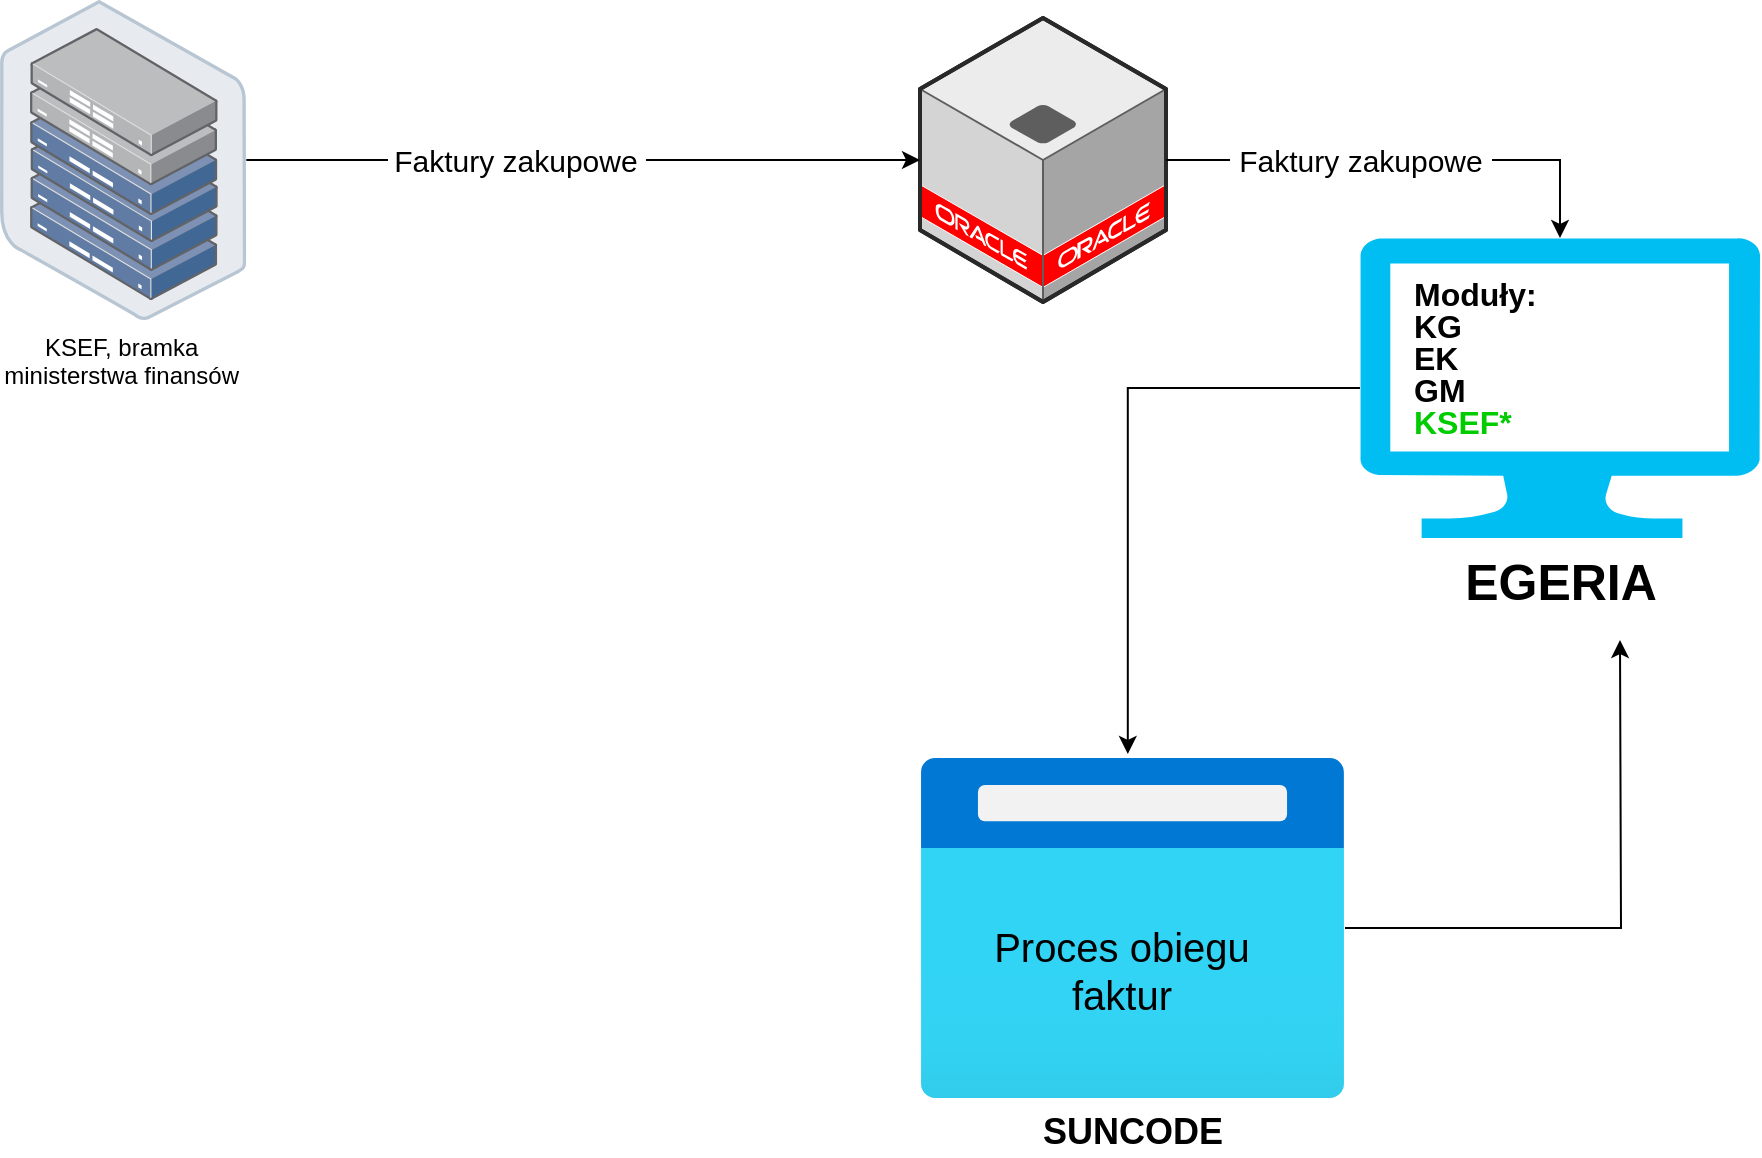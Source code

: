 <mxfile version="24.7.6">
  <diagram name="Strona-1" id="KDL_ZjfYSf1K0ryxnOze">
    <mxGraphModel dx="1434" dy="738" grid="1" gridSize="10" guides="1" tooltips="1" connect="1" arrows="1" fold="1" page="1" pageScale="1" pageWidth="3300" pageHeight="2339" math="0" shadow="0">
      <root>
        <mxCell id="0" />
        <mxCell id="1" parent="0" />
        <mxCell id="L-AL70zZ9bdG62g0QL5k-1" value="&lt;b&gt;&lt;font style=&quot;font-size: 25px;&quot;&gt;EGERIA&lt;/font&gt;&lt;/b&gt;" style="verticalLabelPosition=bottom;html=1;verticalAlign=top;align=center;strokeColor=none;fillColor=#00BEF2;shape=mxgraph.azure.computer;pointerEvents=1;" vertex="1" parent="1">
          <mxGeometry x="800" y="199" width="200" height="150" as="geometry" />
        </mxCell>
        <mxCell id="L-AL70zZ9bdG62g0QL5k-2" value="&lt;br&gt;&lt;div style=&quot;line-height: 100%;&quot;&gt;&lt;div style=&quot;line-height: 100%;&quot;&gt;&lt;div style=&quot;line-height: 100%;&quot;&gt;&lt;div style=&quot;font-size: 16px; line-height: 100%;&quot;&gt;&lt;font style=&quot;font-size: 16px;&quot;&gt;Moduły:&lt;/font&gt;&lt;/div&gt;&lt;div style=&quot;font-size: 16px; line-height: 100%;&quot;&gt;&lt;font style=&quot;font-size: 16px;&quot;&gt;KG&lt;/font&gt;&lt;/div&gt;&lt;div style=&quot;font-size: 16px; line-height: 100%;&quot;&gt;&lt;font style=&quot;font-size: 16px;&quot;&gt;EK&lt;/font&gt;&lt;/div&gt;&lt;div style=&quot;font-size: 16px; line-height: 100%;&quot;&gt;&lt;font style=&quot;font-size: 16px;&quot;&gt;GM&lt;/font&gt;&lt;/div&gt;&lt;div style=&quot;font-size: 16px; line-height: 100%;&quot;&gt;&lt;font color=&quot;#00cc00&quot; style=&quot;font-size: 16px;&quot;&gt;KSEF*&lt;/font&gt;&lt;/div&gt;&lt;/div&gt;&lt;/div&gt;&lt;/div&gt;" style="text;strokeColor=none;fillColor=none;html=1;fontSize=24;fontStyle=1;verticalAlign=middle;align=left;" vertex="1" parent="1">
          <mxGeometry x="825" y="225" width="150" height="40" as="geometry" />
        </mxCell>
        <mxCell id="L-AL70zZ9bdG62g0QL5k-3" value="" style="verticalLabelPosition=bottom;html=1;verticalAlign=top;strokeWidth=1;align=center;outlineConnect=0;dashed=0;outlineConnect=0;shape=mxgraph.aws3d.oracleServer;fillColor=#ECECEC;strokeColor=#5E5E5E;aspect=fixed;" vertex="1" parent="1">
          <mxGeometry x="580" y="89" width="123" height="142" as="geometry" />
        </mxCell>
        <mxCell id="L-AL70zZ9bdG62g0QL5k-4" style="edgeStyle=orthogonalEdgeStyle;rounded=0;orthogonalLoop=1;jettySize=auto;html=1;entryX=0.5;entryY=0;entryDx=0;entryDy=0;entryPerimeter=0;" edge="1" parent="1" source="L-AL70zZ9bdG62g0QL5k-3" target="L-AL70zZ9bdG62g0QL5k-1">
          <mxGeometry relative="1" as="geometry" />
        </mxCell>
        <mxCell id="L-AL70zZ9bdG62g0QL5k-9" value="&lt;font style=&quot;font-size: 15px;&quot;&gt;&amp;nbsp;Faktury zakupowe&amp;nbsp;&lt;/font&gt;" style="edgeLabel;html=1;align=center;verticalAlign=middle;resizable=0;points=[];" vertex="1" connectable="0" parent="L-AL70zZ9bdG62g0QL5k-4">
          <mxGeometry y="-1" relative="1" as="geometry">
            <mxPoint x="-21" y="-1" as="offset" />
          </mxGeometry>
        </mxCell>
        <mxCell id="L-AL70zZ9bdG62g0QL5k-7" style="edgeStyle=orthogonalEdgeStyle;rounded=0;orthogonalLoop=1;jettySize=auto;html=1;startArrow=none;startFill=0;" edge="1" parent="1" source="L-AL70zZ9bdG62g0QL5k-6" target="L-AL70zZ9bdG62g0QL5k-3">
          <mxGeometry relative="1" as="geometry" />
        </mxCell>
        <mxCell id="L-AL70zZ9bdG62g0QL5k-13" value="&amp;nbsp;&lt;font style=&quot;font-size: 15px;&quot;&gt;Faktury zakupowe&amp;nbsp;&lt;/font&gt;" style="edgeLabel;html=1;align=center;verticalAlign=middle;resizable=0;points=[];" vertex="1" connectable="0" parent="L-AL70zZ9bdG62g0QL5k-7">
          <mxGeometry x="-0.199" y="-4" relative="1" as="geometry">
            <mxPoint y="-4" as="offset" />
          </mxGeometry>
        </mxCell>
        <mxCell id="L-AL70zZ9bdG62g0QL5k-6" value="KSEF, bramka&amp;nbsp;&lt;div&gt;ministerstwa finansów&amp;nbsp;&lt;/div&gt;" style="image;points=[];aspect=fixed;html=1;align=center;shadow=0;dashed=0;image=img/lib/allied_telesis/storage/Datacenter_Server_Half_Rack_ToR.svg;" vertex="1" parent="1">
          <mxGeometry x="120" y="80" width="123.14" height="160" as="geometry" />
        </mxCell>
        <mxCell id="L-AL70zZ9bdG62g0QL5k-15" style="edgeStyle=orthogonalEdgeStyle;rounded=0;orthogonalLoop=1;jettySize=auto;html=1;" edge="1" parent="1" source="L-AL70zZ9bdG62g0QL5k-10">
          <mxGeometry relative="1" as="geometry">
            <mxPoint x="930" y="400" as="targetPoint" />
          </mxGeometry>
        </mxCell>
        <mxCell id="L-AL70zZ9bdG62g0QL5k-10" value="&lt;font style=&quot;font-size: 18px;&quot;&gt;&lt;b style=&quot;&quot;&gt;SUNCODE&lt;/b&gt;&lt;/font&gt;" style="image;aspect=fixed;html=1;points=[];align=center;fontSize=12;image=img/lib/azure2/general/Browser.svg;" vertex="1" parent="1">
          <mxGeometry x="580" y="459" width="212.5" height="170" as="geometry" />
        </mxCell>
        <mxCell id="L-AL70zZ9bdG62g0QL5k-14" style="edgeStyle=orthogonalEdgeStyle;rounded=0;orthogonalLoop=1;jettySize=auto;html=1;entryX=0.489;entryY=-0.012;entryDx=0;entryDy=0;entryPerimeter=0;" edge="1" parent="1" source="L-AL70zZ9bdG62g0QL5k-1" target="L-AL70zZ9bdG62g0QL5k-10">
          <mxGeometry relative="1" as="geometry" />
        </mxCell>
        <mxCell id="L-AL70zZ9bdG62g0QL5k-16" value="&lt;font style=&quot;font-size: 20px;&quot;&gt;Proces obiegu faktur&lt;/font&gt;" style="text;html=1;align=center;verticalAlign=middle;whiteSpace=wrap;rounded=0;" vertex="1" parent="1">
          <mxGeometry x="612" y="530" width="138" height="70" as="geometry" />
        </mxCell>
      </root>
    </mxGraphModel>
  </diagram>
</mxfile>

